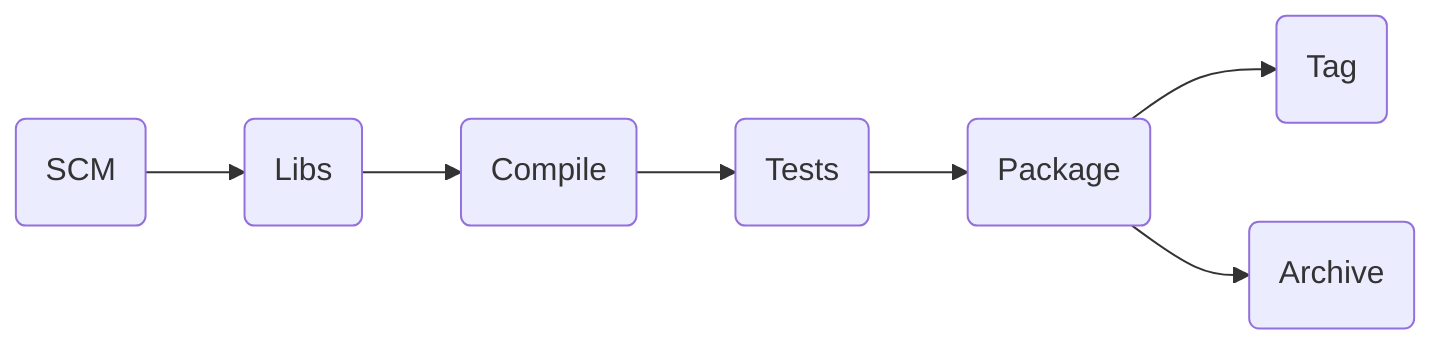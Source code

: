graph LR
A(SCM) --> B(Libs)
B --> C(Compile)
C --> D(Tests)
D --> E(Package)
E --> F(Tag)
E --> G(Archive)